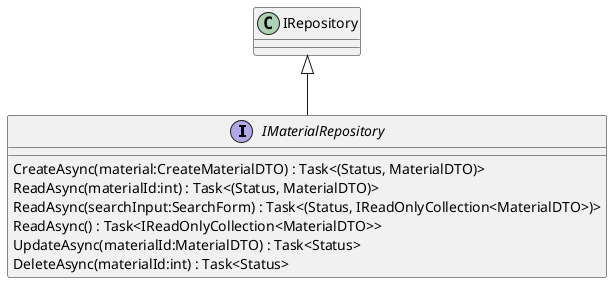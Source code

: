 @startuml
interface IMaterialRepository {
    CreateAsync(material:CreateMaterialDTO) : Task<(Status, MaterialDTO)>
    ReadAsync(materialId:int) : Task<(Status, MaterialDTO)>
    ReadAsync(searchInput:SearchForm) : Task<(Status, IReadOnlyCollection<MaterialDTO>)>
    ReadAsync() : Task<IReadOnlyCollection<MaterialDTO>>
    UpdateAsync(materialId:MaterialDTO) : Task<Status>
    DeleteAsync(materialId:int) : Task<Status>
}
IRepository <|-- IMaterialRepository
@enduml
